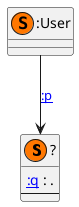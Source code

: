 @startuml
class "?" as 1 <<(S,#FF7700)>>  {
[[http://example.org/q :q]] : .  
--
}
class ":User" as 0 <<(S,#FF7700)>> [[http://example.org/User :User]] {
}
0 --> " " 1 : [[http://example.org/p :p]]
@enduml
